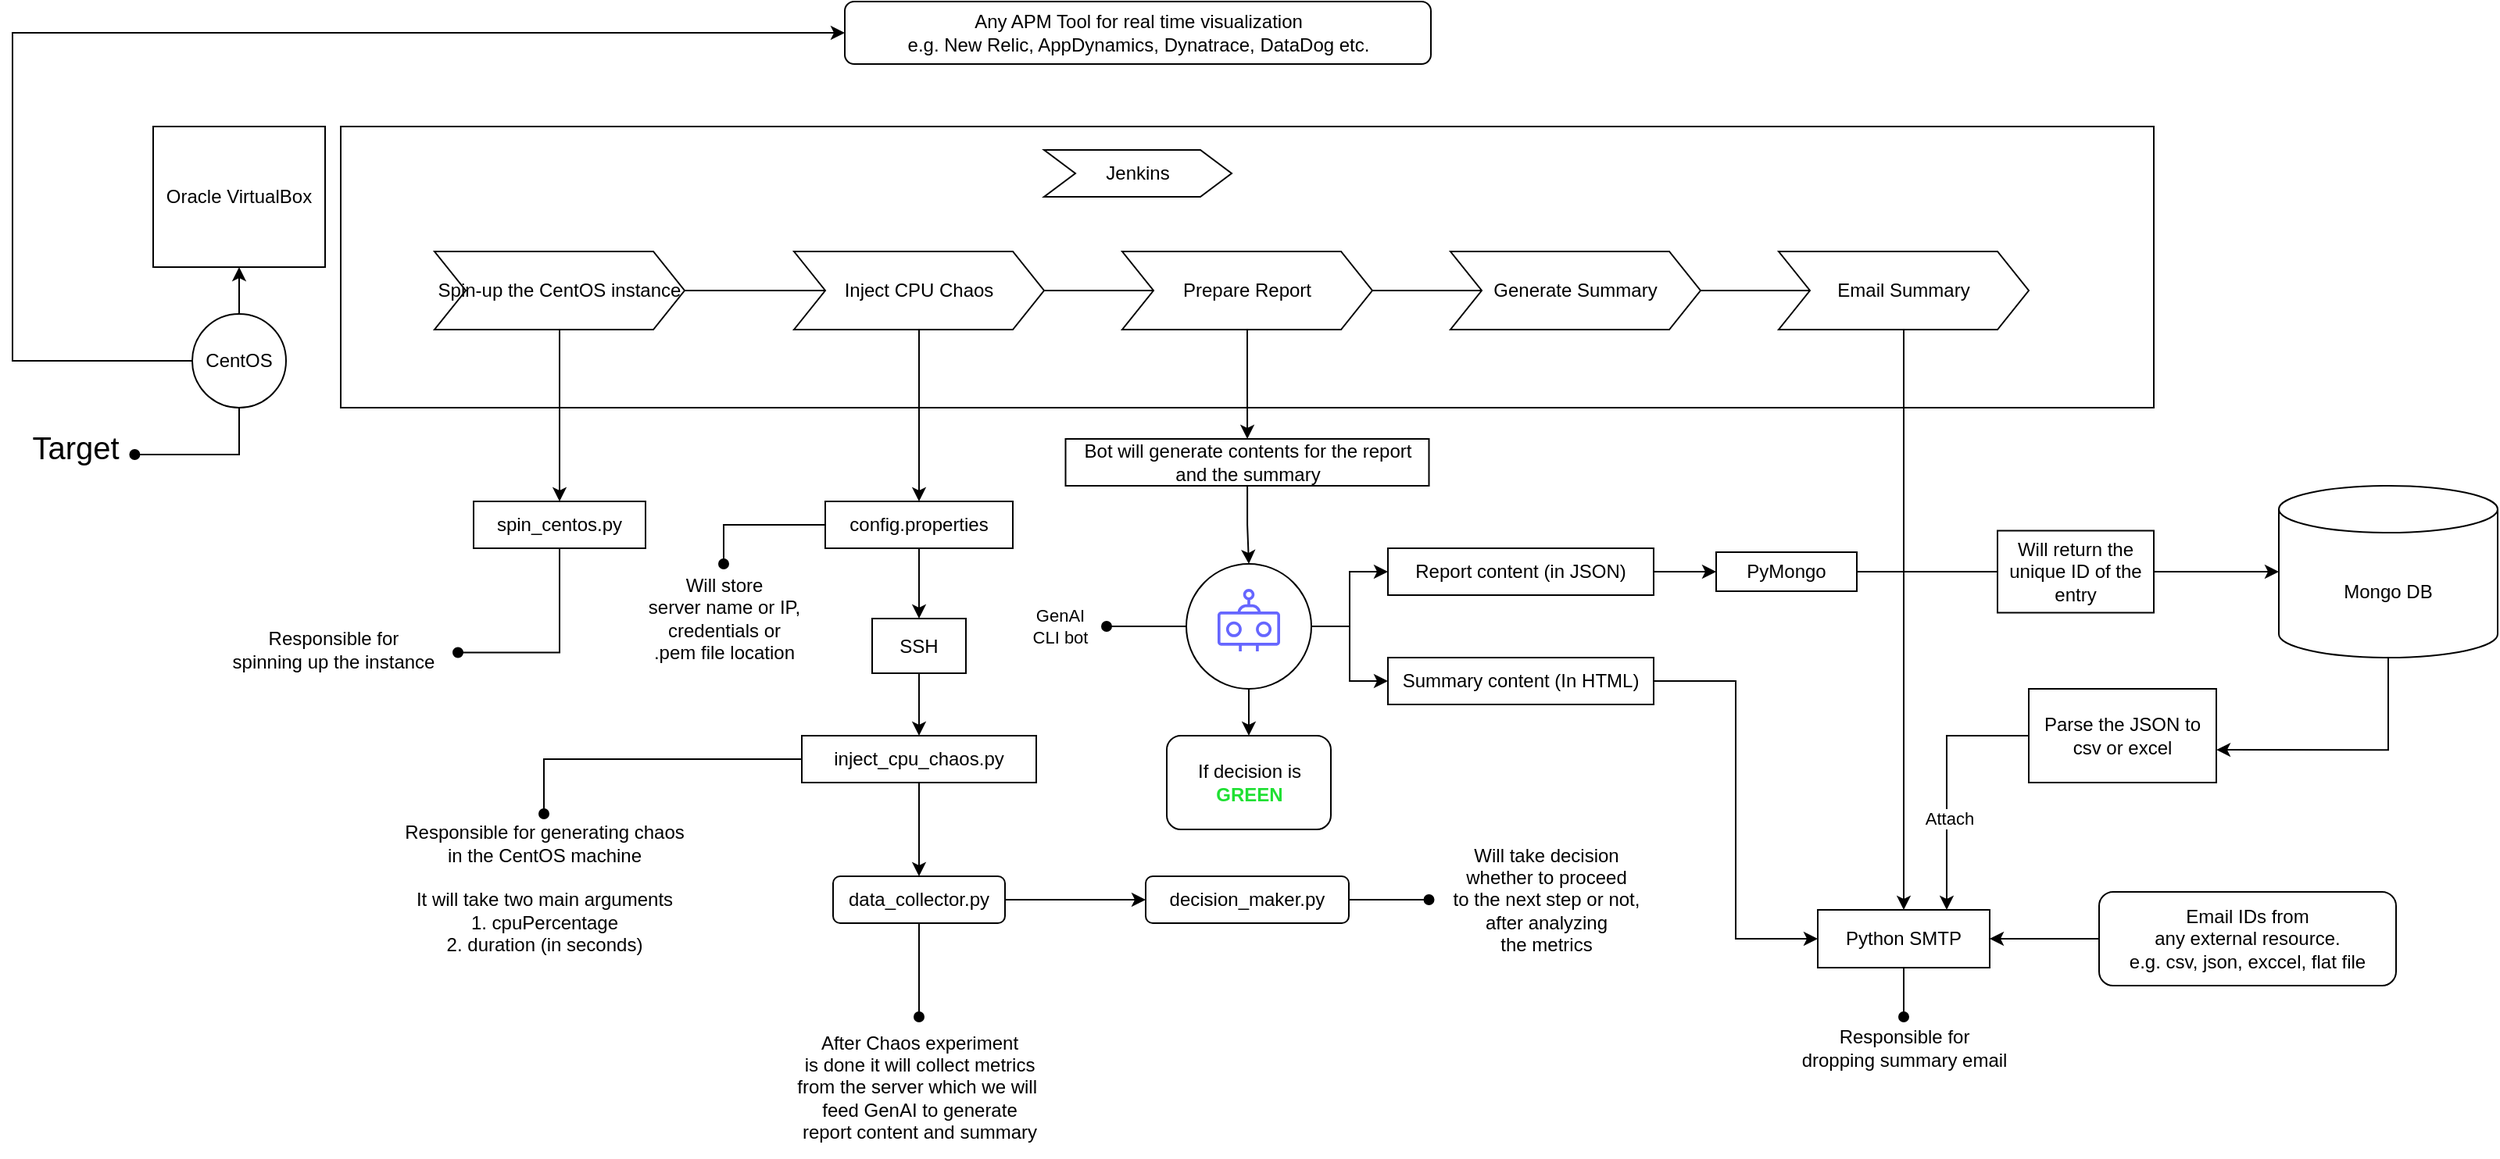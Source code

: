 <mxfile version="21.7.4" type="github">
  <diagram name="Page-1" id="G_s4rOalqRz7SrHMMkfc">
    <mxGraphModel dx="2736" dy="780" grid="1" gridSize="10" guides="1" tooltips="1" connect="1" arrows="1" fold="1" page="1" pageScale="1" pageWidth="850" pageHeight="1100" math="0" shadow="0">
      <root>
        <mxCell id="0" />
        <mxCell id="1" parent="0" />
        <mxCell id="WEsf4TARCPWontposM7t-18" value="" style="rounded=0;whiteSpace=wrap;html=1;" vertex="1" parent="1">
          <mxGeometry x="-60" y="190" width="1160" height="180" as="geometry" />
        </mxCell>
        <mxCell id="WEsf4TARCPWontposM7t-2" value="Oracle VirtualBox" style="rounded=0;whiteSpace=wrap;html=1;" vertex="1" parent="1">
          <mxGeometry x="-180" y="190" width="110" height="90" as="geometry" />
        </mxCell>
        <mxCell id="WEsf4TARCPWontposM7t-4" style="edgeStyle=orthogonalEdgeStyle;rounded=0;orthogonalLoop=1;jettySize=auto;html=1;" edge="1" parent="1" source="WEsf4TARCPWontposM7t-3" target="WEsf4TARCPWontposM7t-2">
          <mxGeometry relative="1" as="geometry" />
        </mxCell>
        <mxCell id="WEsf4TARCPWontposM7t-112" style="edgeStyle=orthogonalEdgeStyle;rounded=0;orthogonalLoop=1;jettySize=auto;html=1;entryX=0.978;entryY=0.612;entryDx=0;entryDy=0;entryPerimeter=0;endArrow=oval;endFill=1;" edge="1" parent="1" source="WEsf4TARCPWontposM7t-3" target="WEsf4TARCPWontposM7t-5">
          <mxGeometry relative="1" as="geometry">
            <Array as="points">
              <mxPoint x="-125" y="400" />
              <mxPoint x="-192" y="400" />
            </Array>
          </mxGeometry>
        </mxCell>
        <mxCell id="WEsf4TARCPWontposM7t-120" style="edgeStyle=orthogonalEdgeStyle;rounded=0;orthogonalLoop=1;jettySize=auto;html=1;entryX=0;entryY=0.5;entryDx=0;entryDy=0;" edge="1" parent="1" source="WEsf4TARCPWontposM7t-3" target="WEsf4TARCPWontposM7t-119">
          <mxGeometry relative="1" as="geometry">
            <Array as="points">
              <mxPoint x="-270" y="340" />
              <mxPoint x="-270" y="130" />
            </Array>
          </mxGeometry>
        </mxCell>
        <mxCell id="WEsf4TARCPWontposM7t-3" value="CentOS" style="ellipse;whiteSpace=wrap;html=1;aspect=fixed;" vertex="1" parent="1">
          <mxGeometry x="-155" y="310" width="60" height="60" as="geometry" />
        </mxCell>
        <mxCell id="WEsf4TARCPWontposM7t-5" value="&lt;font style=&quot;font-size: 20px;&quot;&gt;Target&lt;/font&gt;" style="text;html=1;align=center;verticalAlign=middle;resizable=0;points=[];autosize=1;strokeColor=none;fillColor=none;" vertex="1" parent="1">
          <mxGeometry x="-270" y="375" width="80" height="40" as="geometry" />
        </mxCell>
        <mxCell id="WEsf4TARCPWontposM7t-12" style="edgeStyle=orthogonalEdgeStyle;rounded=0;orthogonalLoop=1;jettySize=auto;html=1;entryX=0;entryY=0.5;entryDx=0;entryDy=0;endArrow=none;endFill=0;" edge="1" parent="1" source="WEsf4TARCPWontposM7t-8" target="WEsf4TARCPWontposM7t-9">
          <mxGeometry relative="1" as="geometry" />
        </mxCell>
        <mxCell id="WEsf4TARCPWontposM7t-22" style="edgeStyle=orthogonalEdgeStyle;rounded=0;orthogonalLoop=1;jettySize=auto;html=1;" edge="1" parent="1" source="WEsf4TARCPWontposM7t-8" target="WEsf4TARCPWontposM7t-21">
          <mxGeometry relative="1" as="geometry" />
        </mxCell>
        <mxCell id="WEsf4TARCPWontposM7t-8" value="Spin-up the CentOS instance" style="shape=step;perimeter=stepPerimeter;whiteSpace=wrap;html=1;fixedSize=1;" vertex="1" parent="1">
          <mxGeometry y="270" width="160" height="50" as="geometry" />
        </mxCell>
        <mxCell id="WEsf4TARCPWontposM7t-13" style="edgeStyle=orthogonalEdgeStyle;rounded=0;orthogonalLoop=1;jettySize=auto;html=1;entryX=0;entryY=0.5;entryDx=0;entryDy=0;endArrow=none;endFill=0;" edge="1" parent="1" source="WEsf4TARCPWontposM7t-9" target="WEsf4TARCPWontposM7t-10">
          <mxGeometry relative="1" as="geometry" />
        </mxCell>
        <mxCell id="WEsf4TARCPWontposM7t-30" style="edgeStyle=orthogonalEdgeStyle;rounded=0;orthogonalLoop=1;jettySize=auto;html=1;" edge="1" parent="1" source="WEsf4TARCPWontposM7t-9" target="WEsf4TARCPWontposM7t-28">
          <mxGeometry relative="1" as="geometry" />
        </mxCell>
        <mxCell id="WEsf4TARCPWontposM7t-9" value="Inject CPU Chaos" style="shape=step;perimeter=stepPerimeter;whiteSpace=wrap;html=1;fixedSize=1;" vertex="1" parent="1">
          <mxGeometry x="230" y="270" width="160" height="50" as="geometry" />
        </mxCell>
        <mxCell id="WEsf4TARCPWontposM7t-14" style="edgeStyle=orthogonalEdgeStyle;rounded=0;orthogonalLoop=1;jettySize=auto;html=1;entryX=0;entryY=0.5;entryDx=0;entryDy=0;endArrow=none;endFill=0;" edge="1" parent="1" source="WEsf4TARCPWontposM7t-10" target="WEsf4TARCPWontposM7t-11">
          <mxGeometry relative="1" as="geometry" />
        </mxCell>
        <mxCell id="WEsf4TARCPWontposM7t-77" style="edgeStyle=orthogonalEdgeStyle;rounded=0;orthogonalLoop=1;jettySize=auto;html=1;" edge="1" parent="1" source="WEsf4TARCPWontposM7t-10" target="WEsf4TARCPWontposM7t-62">
          <mxGeometry relative="1" as="geometry" />
        </mxCell>
        <mxCell id="WEsf4TARCPWontposM7t-10" value="Prepare Report" style="shape=step;perimeter=stepPerimeter;whiteSpace=wrap;html=1;fixedSize=1;" vertex="1" parent="1">
          <mxGeometry x="440" y="270" width="160" height="50" as="geometry" />
        </mxCell>
        <mxCell id="WEsf4TARCPWontposM7t-17" style="edgeStyle=orthogonalEdgeStyle;rounded=0;orthogonalLoop=1;jettySize=auto;html=1;entryX=0;entryY=0.5;entryDx=0;entryDy=0;endArrow=none;endFill=0;" edge="1" parent="1" source="WEsf4TARCPWontposM7t-11" target="WEsf4TARCPWontposM7t-16">
          <mxGeometry relative="1" as="geometry" />
        </mxCell>
        <mxCell id="WEsf4TARCPWontposM7t-11" value="Generate Summary" style="shape=step;perimeter=stepPerimeter;whiteSpace=wrap;html=1;fixedSize=1;" vertex="1" parent="1">
          <mxGeometry x="650" y="270" width="160" height="50" as="geometry" />
        </mxCell>
        <mxCell id="WEsf4TARCPWontposM7t-84" style="edgeStyle=orthogonalEdgeStyle;rounded=0;orthogonalLoop=1;jettySize=auto;html=1;" edge="1" parent="1" source="WEsf4TARCPWontposM7t-16" target="WEsf4TARCPWontposM7t-85">
          <mxGeometry relative="1" as="geometry">
            <mxPoint x="1000" y="490" as="targetPoint" />
          </mxGeometry>
        </mxCell>
        <mxCell id="WEsf4TARCPWontposM7t-16" value="Email Summary" style="shape=step;perimeter=stepPerimeter;whiteSpace=wrap;html=1;fixedSize=1;" vertex="1" parent="1">
          <mxGeometry x="860" y="270" width="160" height="50" as="geometry" />
        </mxCell>
        <mxCell id="WEsf4TARCPWontposM7t-19" value="Jenkins" style="shape=step;perimeter=stepPerimeter;whiteSpace=wrap;html=1;fixedSize=1;" vertex="1" parent="1">
          <mxGeometry x="390" y="205" width="120" height="30" as="geometry" />
        </mxCell>
        <mxCell id="WEsf4TARCPWontposM7t-27" style="edgeStyle=orthogonalEdgeStyle;rounded=0;orthogonalLoop=1;jettySize=auto;html=1;entryX=1;entryY=0.544;entryDx=0;entryDy=0;entryPerimeter=0;exitX=0.5;exitY=1;exitDx=0;exitDy=0;endArrow=oval;endFill=1;" edge="1" parent="1" source="WEsf4TARCPWontposM7t-21" target="WEsf4TARCPWontposM7t-26">
          <mxGeometry relative="1" as="geometry" />
        </mxCell>
        <mxCell id="WEsf4TARCPWontposM7t-21" value="spin_centos.py" style="rounded=0;whiteSpace=wrap;html=1;" vertex="1" parent="1">
          <mxGeometry x="25" y="430" width="110" height="30" as="geometry" />
        </mxCell>
        <mxCell id="WEsf4TARCPWontposM7t-97" style="edgeStyle=orthogonalEdgeStyle;rounded=0;orthogonalLoop=1;jettySize=auto;html=1;entryX=1;entryY=0.651;entryDx=0;entryDy=0;entryPerimeter=0;exitX=0.5;exitY=1;exitDx=0;exitDy=0;exitPerimeter=0;" edge="1" parent="1" source="WEsf4TARCPWontposM7t-24" target="WEsf4TARCPWontposM7t-96">
          <mxGeometry relative="1" as="geometry" />
        </mxCell>
        <mxCell id="WEsf4TARCPWontposM7t-24" value="Mongo DB" style="shape=cylinder3;whiteSpace=wrap;html=1;boundedLbl=1;backgroundOutline=1;size=15;" vertex="1" parent="1">
          <mxGeometry x="1180" y="420" width="140" height="110" as="geometry" />
        </mxCell>
        <mxCell id="WEsf4TARCPWontposM7t-26" value="&lt;div&gt;Responsible for&lt;/div&gt;&lt;div&gt;spinning up the instance&lt;br&gt;&lt;/div&gt;" style="text;html=1;align=center;verticalAlign=middle;resizable=0;points=[];autosize=1;strokeColor=none;fillColor=none;" vertex="1" parent="1">
          <mxGeometry x="-145" y="505" width="160" height="40" as="geometry" />
        </mxCell>
        <mxCell id="WEsf4TARCPWontposM7t-31" style="edgeStyle=orthogonalEdgeStyle;rounded=0;orthogonalLoop=1;jettySize=auto;html=1;entryX=0.5;entryY=0;entryDx=0;entryDy=0;" edge="1" parent="1" source="WEsf4TARCPWontposM7t-52" target="WEsf4TARCPWontposM7t-29">
          <mxGeometry relative="1" as="geometry" />
        </mxCell>
        <mxCell id="WEsf4TARCPWontposM7t-39" style="edgeStyle=orthogonalEdgeStyle;rounded=0;orthogonalLoop=1;jettySize=auto;html=1;exitX=0;exitY=0.5;exitDx=0;exitDy=0;endArrow=oval;endFill=1;" edge="1" parent="1" source="WEsf4TARCPWontposM7t-28" target="WEsf4TARCPWontposM7t-35">
          <mxGeometry relative="1" as="geometry" />
        </mxCell>
        <mxCell id="WEsf4TARCPWontposM7t-28" value="config.properties" style="rounded=0;whiteSpace=wrap;html=1;" vertex="1" parent="1">
          <mxGeometry x="250" y="430" width="120" height="30" as="geometry" />
        </mxCell>
        <mxCell id="WEsf4TARCPWontposM7t-38" style="edgeStyle=orthogonalEdgeStyle;rounded=0;orthogonalLoop=1;jettySize=auto;html=1;exitX=0;exitY=0.5;exitDx=0;exitDy=0;endArrow=oval;endFill=1;" edge="1" parent="1" source="WEsf4TARCPWontposM7t-29" target="WEsf4TARCPWontposM7t-32">
          <mxGeometry relative="1" as="geometry" />
        </mxCell>
        <mxCell id="WEsf4TARCPWontposM7t-42" style="edgeStyle=orthogonalEdgeStyle;rounded=0;orthogonalLoop=1;jettySize=auto;html=1;" edge="1" parent="1" source="WEsf4TARCPWontposM7t-29" target="WEsf4TARCPWontposM7t-41">
          <mxGeometry relative="1" as="geometry" />
        </mxCell>
        <mxCell id="WEsf4TARCPWontposM7t-29" value="inject_cpu_chaos.py" style="rounded=0;whiteSpace=wrap;html=1;" vertex="1" parent="1">
          <mxGeometry x="235" y="580" width="150" height="30" as="geometry" />
        </mxCell>
        <mxCell id="WEsf4TARCPWontposM7t-32" value="&lt;div&gt;Responsible for generating chaos&lt;/div&gt;&lt;div&gt;in the CentOS machine&lt;/div&gt;&lt;div&gt;&lt;br&gt;&lt;/div&gt;&lt;div&gt;It will take two main arguments&lt;/div&gt;1. cpuPercentage&lt;br&gt;2. duration (in seconds)&lt;div&gt;&lt;br&gt;&lt;/div&gt;" style="text;html=1;align=center;verticalAlign=middle;resizable=0;points=[];autosize=1;strokeColor=none;fillColor=none;" vertex="1" parent="1">
          <mxGeometry x="-40" y="630" width="220" height="110" as="geometry" />
        </mxCell>
        <mxCell id="WEsf4TARCPWontposM7t-35" value="&lt;div&gt;Will store&lt;/div&gt;&lt;div&gt;server name or IP,&lt;/div&gt;&lt;div&gt;credentials or&lt;/div&gt;&lt;div&gt;.pem file location&lt;br&gt;&lt;/div&gt;" style="text;html=1;align=center;verticalAlign=middle;resizable=0;points=[];autosize=1;strokeColor=none;fillColor=none;" vertex="1" parent="1">
          <mxGeometry x="120" y="470" width="130" height="70" as="geometry" />
        </mxCell>
        <mxCell id="WEsf4TARCPWontposM7t-44" style="edgeStyle=orthogonalEdgeStyle;rounded=0;orthogonalLoop=1;jettySize=auto;html=1;endArrow=oval;endFill=1;" edge="1" parent="1" source="WEsf4TARCPWontposM7t-41" target="WEsf4TARCPWontposM7t-43">
          <mxGeometry relative="1" as="geometry" />
        </mxCell>
        <mxCell id="WEsf4TARCPWontposM7t-50" style="edgeStyle=orthogonalEdgeStyle;rounded=0;orthogonalLoop=1;jettySize=auto;html=1;entryX=0;entryY=0.5;entryDx=0;entryDy=0;" edge="1" parent="1" source="WEsf4TARCPWontposM7t-41" target="WEsf4TARCPWontposM7t-45">
          <mxGeometry relative="1" as="geometry" />
        </mxCell>
        <mxCell id="WEsf4TARCPWontposM7t-41" value="data_collector.py" style="rounded=1;whiteSpace=wrap;html=1;" vertex="1" parent="1">
          <mxGeometry x="255" y="670" width="110" height="30" as="geometry" />
        </mxCell>
        <mxCell id="WEsf4TARCPWontposM7t-43" value="&lt;div&gt;After Chaos experiment&lt;/div&gt;&lt;div&gt;is done it will collect metrics&lt;/div&gt;&lt;div&gt;from the server which we will&amp;nbsp;&lt;/div&gt;&lt;div&gt;feed GenAI to generate&lt;/div&gt;&lt;div&gt;report content and summary&lt;br&gt;&lt;/div&gt;" style="text;html=1;align=center;verticalAlign=middle;resizable=0;points=[];autosize=1;strokeColor=none;fillColor=none;" vertex="1" parent="1">
          <mxGeometry x="215" y="760" width="190" height="90" as="geometry" />
        </mxCell>
        <mxCell id="WEsf4TARCPWontposM7t-51" style="edgeStyle=orthogonalEdgeStyle;rounded=0;orthogonalLoop=1;jettySize=auto;html=1;endArrow=oval;endFill=1;" edge="1" parent="1" source="WEsf4TARCPWontposM7t-45" target="WEsf4TARCPWontposM7t-48">
          <mxGeometry relative="1" as="geometry" />
        </mxCell>
        <mxCell id="WEsf4TARCPWontposM7t-45" value="decision_maker.py" style="rounded=1;whiteSpace=wrap;html=1;" vertex="1" parent="1">
          <mxGeometry x="455" y="670" width="130" height="30" as="geometry" />
        </mxCell>
        <mxCell id="WEsf4TARCPWontposM7t-48" value="&lt;div&gt;Will take decision&lt;/div&gt;&lt;div&gt;whether to proceed&lt;/div&gt;&lt;div&gt;to the next step or not,&lt;/div&gt;&lt;div&gt;after analyzing&lt;/div&gt;&lt;div&gt;the metrics&lt;br&gt;&lt;/div&gt;" style="text;html=1;align=center;verticalAlign=middle;resizable=0;points=[];autosize=1;strokeColor=none;fillColor=none;" vertex="1" parent="1">
          <mxGeometry x="636.25" y="640" width="150" height="90" as="geometry" />
        </mxCell>
        <mxCell id="WEsf4TARCPWontposM7t-55" value="" style="edgeStyle=orthogonalEdgeStyle;rounded=0;orthogonalLoop=1;jettySize=auto;html=1;entryX=0.5;entryY=0;entryDx=0;entryDy=0;" edge="1" parent="1" source="WEsf4TARCPWontposM7t-28" target="WEsf4TARCPWontposM7t-52">
          <mxGeometry relative="1" as="geometry">
            <mxPoint x="310" y="460" as="sourcePoint" />
            <mxPoint x="310" y="580" as="targetPoint" />
          </mxGeometry>
        </mxCell>
        <mxCell id="WEsf4TARCPWontposM7t-52" value="SSH" style="rounded=0;whiteSpace=wrap;html=1;" vertex="1" parent="1">
          <mxGeometry x="280" y="505" width="60" height="35" as="geometry" />
        </mxCell>
        <mxCell id="WEsf4TARCPWontposM7t-68" style="edgeStyle=orthogonalEdgeStyle;rounded=0;orthogonalLoop=1;jettySize=auto;html=1;endArrow=oval;endFill=1;" edge="1" parent="1" source="WEsf4TARCPWontposM7t-66" target="WEsf4TARCPWontposM7t-57">
          <mxGeometry relative="1" as="geometry" />
        </mxCell>
        <mxCell id="WEsf4TARCPWontposM7t-69" style="edgeStyle=orthogonalEdgeStyle;rounded=0;orthogonalLoop=1;jettySize=auto;html=1;entryX=0.5;entryY=0;entryDx=0;entryDy=0;" edge="1" parent="1" source="WEsf4TARCPWontposM7t-66" target="WEsf4TARCPWontposM7t-60">
          <mxGeometry relative="1" as="geometry" />
        </mxCell>
        <mxCell id="WEsf4TARCPWontposM7t-57" value="&lt;div style=&quot;font-size: 11px;&quot;&gt;&lt;font style=&quot;font-size: 11px;&quot;&gt;GenAI&lt;/font&gt;&lt;/div&gt;&lt;div style=&quot;font-size: 11px;&quot;&gt;&lt;font style=&quot;font-size: 11px;&quot;&gt;CLI bot&lt;/font&gt;&lt;/div&gt;" style="text;html=1;align=center;verticalAlign=middle;resizable=0;points=[];autosize=1;strokeColor=none;fillColor=none;" vertex="1" parent="1">
          <mxGeometry x="370" y="490" width="60" height="40" as="geometry" />
        </mxCell>
        <mxCell id="WEsf4TARCPWontposM7t-60" value="If decision is &lt;font color=&quot;#1fe033&quot;&gt;&lt;b&gt;GREEN&lt;/b&gt;&lt;/font&gt;" style="rounded=1;whiteSpace=wrap;html=1;" vertex="1" parent="1">
          <mxGeometry x="468.5" y="580" width="105" height="60" as="geometry" />
        </mxCell>
        <mxCell id="WEsf4TARCPWontposM7t-67" style="edgeStyle=orthogonalEdgeStyle;rounded=0;orthogonalLoop=1;jettySize=auto;html=1;entryX=0.5;entryY=0;entryDx=0;entryDy=0;" edge="1" parent="1" source="WEsf4TARCPWontposM7t-62" target="WEsf4TARCPWontposM7t-66">
          <mxGeometry relative="1" as="geometry" />
        </mxCell>
        <mxCell id="WEsf4TARCPWontposM7t-62" value="Bot will generate contents for the report and the summary" style="rounded=0;whiteSpace=wrap;html=1;" vertex="1" parent="1">
          <mxGeometry x="403.75" y="390" width="232.5" height="30" as="geometry" />
        </mxCell>
        <mxCell id="WEsf4TARCPWontposM7t-70" value="" style="group" vertex="1" connectable="0" parent="1">
          <mxGeometry x="481" y="470" width="80" height="80" as="geometry" />
        </mxCell>
        <mxCell id="WEsf4TARCPWontposM7t-66" value="" style="ellipse;whiteSpace=wrap;html=1;aspect=fixed;" vertex="1" parent="WEsf4TARCPWontposM7t-70">
          <mxGeometry width="80" height="80" as="geometry" />
        </mxCell>
        <mxCell id="WEsf4TARCPWontposM7t-56" value="" style="sketch=0;outlineConnect=0;fontColor=#232F3E;gradientColor=none;fillColor=#6666FF;strokeColor=none;dashed=0;verticalLabelPosition=bottom;verticalAlign=top;align=center;html=1;fontSize=12;fontStyle=0;aspect=fixed;pointerEvents=1;shape=mxgraph.aws4.waf_bot;" vertex="1" parent="WEsf4TARCPWontposM7t-70">
          <mxGeometry x="20" y="16" width="40" height="40" as="geometry" />
        </mxCell>
        <mxCell id="WEsf4TARCPWontposM7t-82" style="edgeStyle=orthogonalEdgeStyle;rounded=0;orthogonalLoop=1;jettySize=auto;html=1;entryX=0;entryY=0.5;entryDx=0;entryDy=0;" edge="1" parent="1" source="WEsf4TARCPWontposM7t-72" target="WEsf4TARCPWontposM7t-81">
          <mxGeometry relative="1" as="geometry" />
        </mxCell>
        <mxCell id="WEsf4TARCPWontposM7t-72" value="Report content (in JSON)" style="rounded=0;whiteSpace=wrap;html=1;" vertex="1" parent="1">
          <mxGeometry x="610" y="460" width="170" height="30" as="geometry" />
        </mxCell>
        <mxCell id="WEsf4TARCPWontposM7t-87" style="edgeStyle=orthogonalEdgeStyle;rounded=0;orthogonalLoop=1;jettySize=auto;html=1;entryX=0;entryY=0.5;entryDx=0;entryDy=0;" edge="1" parent="1" source="WEsf4TARCPWontposM7t-74" target="WEsf4TARCPWontposM7t-85">
          <mxGeometry relative="1" as="geometry" />
        </mxCell>
        <mxCell id="WEsf4TARCPWontposM7t-74" value="Summary content (In HTML)" style="rounded=0;whiteSpace=wrap;html=1;" vertex="1" parent="1">
          <mxGeometry x="610" y="530" width="170" height="30" as="geometry" />
        </mxCell>
        <mxCell id="WEsf4TARCPWontposM7t-75" style="edgeStyle=orthogonalEdgeStyle;rounded=0;orthogonalLoop=1;jettySize=auto;html=1;entryX=0;entryY=0.5;entryDx=0;entryDy=0;" edge="1" parent="1" source="WEsf4TARCPWontposM7t-66" target="WEsf4TARCPWontposM7t-72">
          <mxGeometry relative="1" as="geometry" />
        </mxCell>
        <mxCell id="WEsf4TARCPWontposM7t-76" style="edgeStyle=orthogonalEdgeStyle;rounded=0;orthogonalLoop=1;jettySize=auto;html=1;entryX=0;entryY=0.5;entryDx=0;entryDy=0;" edge="1" parent="1" source="WEsf4TARCPWontposM7t-66" target="WEsf4TARCPWontposM7t-74">
          <mxGeometry relative="1" as="geometry" />
        </mxCell>
        <mxCell id="WEsf4TARCPWontposM7t-83" style="edgeStyle=orthogonalEdgeStyle;rounded=0;orthogonalLoop=1;jettySize=auto;html=1;" edge="1" parent="1" source="WEsf4TARCPWontposM7t-81" target="WEsf4TARCPWontposM7t-24">
          <mxGeometry relative="1" as="geometry" />
        </mxCell>
        <mxCell id="WEsf4TARCPWontposM7t-81" value="PyMongo" style="rounded=0;whiteSpace=wrap;html=1;" vertex="1" parent="1">
          <mxGeometry x="820" y="462.5" width="90" height="25" as="geometry" />
        </mxCell>
        <mxCell id="WEsf4TARCPWontposM7t-110" style="edgeStyle=orthogonalEdgeStyle;rounded=0;orthogonalLoop=1;jettySize=auto;html=1;endArrow=oval;endFill=1;" edge="1" parent="1" source="WEsf4TARCPWontposM7t-85" target="WEsf4TARCPWontposM7t-90">
          <mxGeometry relative="1" as="geometry" />
        </mxCell>
        <mxCell id="WEsf4TARCPWontposM7t-85" value="Python SMTP" style="rounded=0;whiteSpace=wrap;html=1;" vertex="1" parent="1">
          <mxGeometry x="885" y="691.5" width="110" height="37" as="geometry" />
        </mxCell>
        <mxCell id="WEsf4TARCPWontposM7t-89" style="edgeStyle=orthogonalEdgeStyle;rounded=0;orthogonalLoop=1;jettySize=auto;html=1;" edge="1" parent="1" source="WEsf4TARCPWontposM7t-88" target="WEsf4TARCPWontposM7t-85">
          <mxGeometry relative="1" as="geometry" />
        </mxCell>
        <mxCell id="WEsf4TARCPWontposM7t-88" value="&lt;div&gt;Email IDs from&lt;/div&gt;&lt;div&gt;any external resource.&lt;/div&gt;&lt;div&gt;e.g. csv, json, exccel, flat file&lt;br&gt;&lt;/div&gt;" style="rounded=1;whiteSpace=wrap;html=1;" vertex="1" parent="1">
          <mxGeometry x="1065" y="680" width="190" height="60" as="geometry" />
        </mxCell>
        <mxCell id="WEsf4TARCPWontposM7t-90" value="&lt;div&gt;Responsible for&lt;/div&gt;&lt;div&gt;dropping summary email&lt;br&gt;&lt;/div&gt;" style="text;html=1;align=center;verticalAlign=middle;resizable=0;points=[];autosize=1;strokeColor=none;fillColor=none;" vertex="1" parent="1">
          <mxGeometry x="855" y="760" width="170" height="40" as="geometry" />
        </mxCell>
        <mxCell id="WEsf4TARCPWontposM7t-91" value="Will return the unique ID of the entry" style="rounded=0;whiteSpace=wrap;html=1;" vertex="1" parent="1">
          <mxGeometry x="1000" y="448.75" width="100" height="52.5" as="geometry" />
        </mxCell>
        <mxCell id="WEsf4TARCPWontposM7t-98" style="edgeStyle=orthogonalEdgeStyle;rounded=0;orthogonalLoop=1;jettySize=auto;html=1;entryX=0.75;entryY=0;entryDx=0;entryDy=0;" edge="1" parent="1" source="WEsf4TARCPWontposM7t-96" target="WEsf4TARCPWontposM7t-85">
          <mxGeometry relative="1" as="geometry" />
        </mxCell>
        <mxCell id="WEsf4TARCPWontposM7t-99" value="Attach" style="edgeLabel;html=1;align=center;verticalAlign=middle;resizable=0;points=[];" vertex="1" connectable="0" parent="WEsf4TARCPWontposM7t-98">
          <mxGeometry x="0.279" y="1" relative="1" as="geometry">
            <mxPoint as="offset" />
          </mxGeometry>
        </mxCell>
        <mxCell id="WEsf4TARCPWontposM7t-96" value="Parse the JSON to csv or excel" style="rounded=0;whiteSpace=wrap;html=1;" vertex="1" parent="1">
          <mxGeometry x="1020" y="550" width="120" height="60" as="geometry" />
        </mxCell>
        <mxCell id="WEsf4TARCPWontposM7t-100" value="" style="shape=image;html=1;verticalAlign=top;verticalLabelPosition=bottom;labelBackgroundColor=#ffffff;imageAspect=0;aspect=fixed;image=https://cdn4.iconfinder.com/data/icons/essential-app-1/16/clip-save-attach-file-128.png" vertex="1" parent="1">
          <mxGeometry x="987" y="628" width="10" height="10" as="geometry" />
        </mxCell>
        <mxCell id="WEsf4TARCPWontposM7t-119" value="&lt;div&gt;Any APM Tool for real time visualization&lt;/div&gt;&lt;div&gt;e.g. New Relic, AppDynamics, Dynatrace, DataDog etc.&lt;br&gt;&lt;/div&gt;" style="rounded=1;whiteSpace=wrap;html=1;" vertex="1" parent="1">
          <mxGeometry x="262.5" y="110" width="375" height="40" as="geometry" />
        </mxCell>
      </root>
    </mxGraphModel>
  </diagram>
</mxfile>

